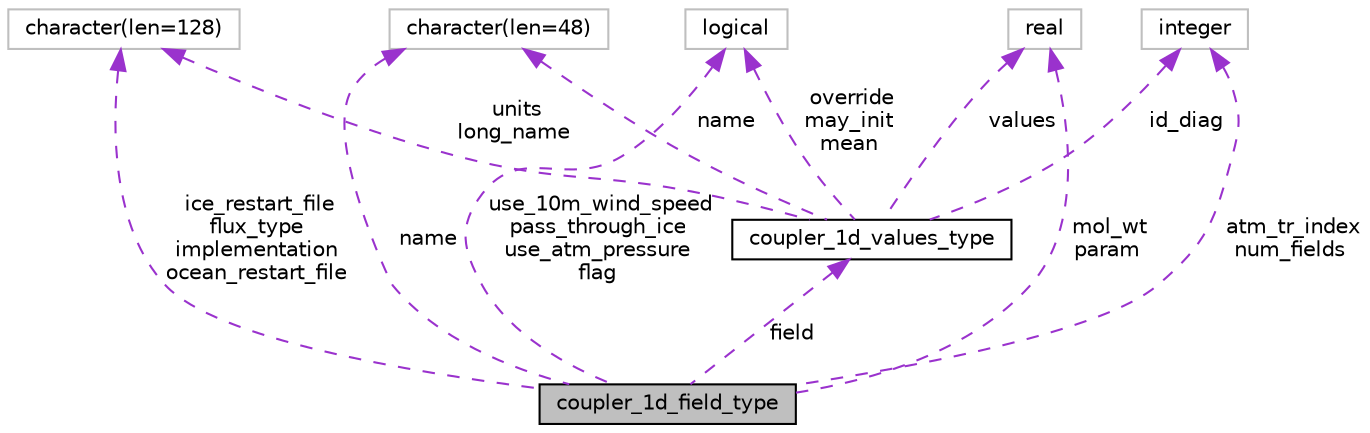 digraph "coupler_1d_field_type"
{
 // INTERACTIVE_SVG=YES
 // LATEX_PDF_SIZE
  edge [fontname="Helvetica",fontsize="10",labelfontname="Helvetica",labelfontsize="10"];
  node [fontname="Helvetica",fontsize="10",shape=record];
  Node1 [label="coupler_1d_field_type",height=0.2,width=0.4,color="black", fillcolor="grey75", style="filled", fontcolor="black",tooltip="Coupler data for 1D fields."];
  Node2 -> Node1 [dir="back",color="darkorchid3",fontsize="10",style="dashed",label=" use_10m_wind_speed\npass_through_ice\nuse_atm_pressure\nflag" ,fontname="Helvetica"];
  Node2 [label="logical",height=0.2,width=0.4,color="grey75", fillcolor="white", style="filled",tooltip=" "];
  Node3 -> Node1 [dir="back",color="darkorchid3",fontsize="10",style="dashed",label=" name" ,fontname="Helvetica"];
  Node3 [label="character(len=48)",height=0.2,width=0.4,color="grey75", fillcolor="white", style="filled",tooltip=" "];
  Node4 -> Node1 [dir="back",color="darkorchid3",fontsize="10",style="dashed",label=" field" ,fontname="Helvetica"];
  Node4 [label="coupler_1d_values_type",height=0.2,width=0.4,color="black", fillcolor="white", style="filled",URL="$structcoupler__types__mod_1_1coupler__1d__values__type.html",tooltip="Coupler data for 1D values."];
  Node2 -> Node4 [dir="back",color="darkorchid3",fontsize="10",style="dashed",label=" override\nmay_init\nmean" ,fontname="Helvetica"];
  Node3 -> Node4 [dir="back",color="darkorchid3",fontsize="10",style="dashed",label=" name" ,fontname="Helvetica"];
  Node5 -> Node4 [dir="back",color="darkorchid3",fontsize="10",style="dashed",label=" units\nlong_name" ,fontname="Helvetica"];
  Node5 [label="character(len=128)",height=0.2,width=0.4,color="grey75", fillcolor="white", style="filled",tooltip=" "];
  Node6 -> Node4 [dir="back",color="darkorchid3",fontsize="10",style="dashed",label=" id_diag" ,fontname="Helvetica"];
  Node6 [label="integer",height=0.2,width=0.4,color="grey75", fillcolor="white", style="filled",tooltip=" "];
  Node7 -> Node4 [dir="back",color="darkorchid3",fontsize="10",style="dashed",label=" values" ,fontname="Helvetica"];
  Node7 [label="real",height=0.2,width=0.4,color="grey75", fillcolor="white", style="filled",tooltip=" "];
  Node5 -> Node1 [dir="back",color="darkorchid3",fontsize="10",style="dashed",label=" ice_restart_file\nflux_type\nimplementation\nocean_restart_file" ,fontname="Helvetica"];
  Node7 -> Node1 [dir="back",color="darkorchid3",fontsize="10",style="dashed",label=" mol_wt\nparam" ,fontname="Helvetica"];
  Node6 -> Node1 [dir="back",color="darkorchid3",fontsize="10",style="dashed",label=" atm_tr_index\nnum_fields" ,fontname="Helvetica"];
}
